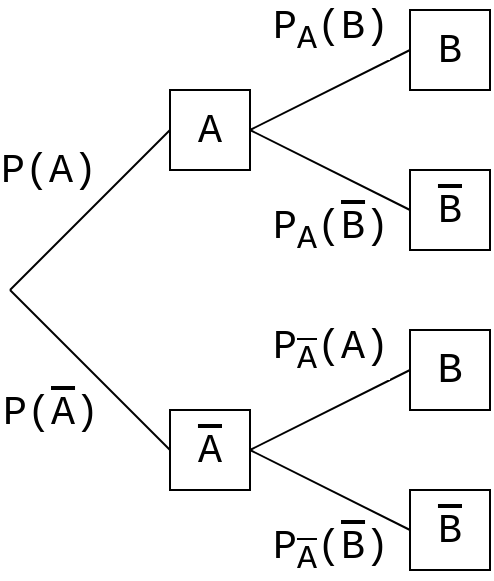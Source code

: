 <mxfile version="20.5.3" type="device"><diagram id="MGNocM6X7Zn234rfDUBi" name="Page-1"><mxGraphModel dx="782" dy="446" grid="1" gridSize="10" guides="1" tooltips="1" connect="1" arrows="1" fold="1" page="1" pageScale="1" pageWidth="827" pageHeight="1169" math="0" shadow="0"><root><mxCell id="0"/><mxCell id="1" parent="0"/><mxCell id="cUTxfCNXX-PB5Vxd0r7r-1" value="&lt;font style=&quot;font-size: 20px;&quot;&gt;A&lt;/font&gt;" style="whiteSpace=wrap;html=1;aspect=fixed;fontFamily=Courier New;" vertex="1" parent="1"><mxGeometry x="160" y="120" width="40" height="40" as="geometry"/></mxCell><mxCell id="cUTxfCNXX-PB5Vxd0r7r-2" value="&lt;div style=&quot;font-size: 20px;&quot;&gt;&lt;font style=&quot;font-size: 20px;&quot;&gt;&lt;span style=&quot;text-decoration: overline;&quot;&gt;A&lt;/span&gt;&lt;/font&gt;&lt;/div&gt;" style="whiteSpace=wrap;html=1;aspect=fixed;fontSize=14;fontFamily=Courier New;" vertex="1" parent="1"><mxGeometry x="160" y="280" width="40" height="40" as="geometry"/></mxCell><mxCell id="cUTxfCNXX-PB5Vxd0r7r-3" value="&lt;font style=&quot;font-size: 20px;&quot;&gt;B&lt;/font&gt;" style="whiteSpace=wrap;html=1;aspect=fixed;fontFamily=Courier New;" vertex="1" parent="1"><mxGeometry x="280" y="80" width="40" height="40" as="geometry"/></mxCell><mxCell id="cUTxfCNXX-PB5Vxd0r7r-4" value="&lt;font style=&quot;font-size: 20px;&quot;&gt;&lt;span style=&quot;text-decoration: overline;&quot;&gt;B&lt;/span&gt;&lt;/font&gt;" style="whiteSpace=wrap;html=1;aspect=fixed;fontSize=14;fontFamily=Courier New;" vertex="1" parent="1"><mxGeometry x="280" y="320" width="40" height="40" as="geometry"/></mxCell><mxCell id="cUTxfCNXX-PB5Vxd0r7r-5" value="P(A)" style="endArrow=none;html=1;rounded=0;fontSize=20;entryX=0;entryY=0.5;entryDx=0;entryDy=0;fontFamily=Courier New;" edge="1" parent="1" target="cUTxfCNXX-PB5Vxd0r7r-1"><mxGeometry y="28" width="50" height="50" relative="1" as="geometry"><mxPoint x="80" y="220" as="sourcePoint"/><mxPoint x="430" y="210" as="targetPoint"/><mxPoint x="-1" as="offset"/></mxGeometry></mxCell><mxCell id="cUTxfCNXX-PB5Vxd0r7r-6" value="P&lt;sub&gt;A&lt;/sub&gt;(B)" style="endArrow=none;html=1;rounded=0;fontSize=20;entryX=0;entryY=0.5;entryDx=0;entryDy=0;exitX=1;exitY=0.5;exitDx=0;exitDy=0;fontFamily=Courier New;" edge="1" parent="1" source="cUTxfCNXX-PB5Vxd0r7r-1" target="cUTxfCNXX-PB5Vxd0r7r-3"><mxGeometry x="0.3" y="27" width="50" height="50" relative="1" as="geometry"><mxPoint x="200" y="130" as="sourcePoint"/><mxPoint x="300" y="90" as="targetPoint"/><mxPoint as="offset"/></mxGeometry></mxCell><mxCell id="cUTxfCNXX-PB5Vxd0r7r-7" value="" style="endArrow=none;html=1;rounded=0;fontSize=20;entryX=0;entryY=0.5;entryDx=0;entryDy=0;" edge="1" parent="1" target="cUTxfCNXX-PB5Vxd0r7r-2"><mxGeometry width="50" height="50" relative="1" as="geometry"><mxPoint x="80" y="220" as="sourcePoint"/><mxPoint x="170" y="150" as="targetPoint"/></mxGeometry></mxCell><mxCell id="cUTxfCNXX-PB5Vxd0r7r-10" value="&lt;div&gt;P(&lt;font style=&quot;font-size: 20px;&quot;&gt;&lt;span style=&quot;text-decoration: overline;&quot;&gt;A&lt;/span&gt;&lt;/font&gt;)&lt;br&gt;&lt;/div&gt;" style="edgeLabel;html=1;align=center;verticalAlign=middle;resizable=0;points=[];fontSize=20;fontFamily=Courier New;" vertex="1" connectable="0" parent="cUTxfCNXX-PB5Vxd0r7r-7"><mxGeometry x="-0.348" y="1" relative="1" as="geometry"><mxPoint x="-7" y="35" as="offset"/></mxGeometry></mxCell><mxCell id="cUTxfCNXX-PB5Vxd0r7r-8" value="P&lt;sub&gt;&lt;span style=&quot;text-decoration: overline;&quot;&gt;A&lt;/span&gt;&lt;/sub&gt;(&lt;font style=&quot;font-size: 20px;&quot;&gt;&lt;span style=&quot;text-decoration: overline;&quot;&gt;B&lt;/span&gt;&lt;/font&gt;)" style="endArrow=none;html=1;rounded=0;fontSize=20;entryX=0;entryY=0.5;entryDx=0;entryDy=0;exitX=1;exitY=0.5;exitDx=0;exitDy=0;fontFamily=Courier New;" edge="1" parent="1" source="cUTxfCNXX-PB5Vxd0r7r-2" target="cUTxfCNXX-PB5Vxd0r7r-4"><mxGeometry x="0.3" y="-27" width="50" height="50" relative="1" as="geometry"><mxPoint x="230" y="220" as="sourcePoint"/><mxPoint x="280" y="180" as="targetPoint"/><mxPoint as="offset"/></mxGeometry></mxCell><mxCell id="cUTxfCNXX-PB5Vxd0r7r-11" value="&lt;font style=&quot;font-size: 20px;&quot;&gt;&lt;span style=&quot;text-decoration: overline;&quot;&gt;B&lt;/span&gt;&lt;/font&gt;" style="whiteSpace=wrap;html=1;aspect=fixed;fontSize=14;fontFamily=Courier New;" vertex="1" parent="1"><mxGeometry x="280" y="160" width="40" height="40" as="geometry"/></mxCell><mxCell id="cUTxfCNXX-PB5Vxd0r7r-12" value="P&lt;sub&gt;A&lt;/sub&gt;(&lt;font style=&quot;font-size: 20px;&quot;&gt;&lt;span style=&quot;text-decoration: overline;&quot;&gt;B&lt;/span&gt;&lt;/font&gt;)" style="endArrow=none;html=1;rounded=0;fontSize=20;entryX=0;entryY=0.5;entryDx=0;entryDy=0;exitX=1;exitY=0.5;exitDx=0;exitDy=0;fontFamily=Courier New;" edge="1" parent="1" target="cUTxfCNXX-PB5Vxd0r7r-11"><mxGeometry x="0.3" y="-27" width="50" height="50" relative="1" as="geometry"><mxPoint x="200" y="140" as="sourcePoint"/><mxPoint x="280" y="100" as="targetPoint"/><mxPoint as="offset"/></mxGeometry></mxCell><mxCell id="cUTxfCNXX-PB5Vxd0r7r-14" value="&lt;font style=&quot;font-size: 21px;&quot;&gt;B&lt;/font&gt;" style="whiteSpace=wrap;html=1;aspect=fixed;fontSize=14;fontFamily=Courier New;" vertex="1" parent="1"><mxGeometry x="280" y="240" width="40" height="40" as="geometry"/></mxCell><mxCell id="cUTxfCNXX-PB5Vxd0r7r-15" value="P&lt;sub&gt;&lt;span style=&quot;text-decoration: overline;&quot;&gt;A&lt;/span&gt;&lt;/sub&gt;(A)" style="endArrow=none;html=1;rounded=0;fontSize=20;entryX=0;entryY=0.5;entryDx=0;entryDy=0;exitX=1;exitY=0.5;exitDx=0;exitDy=0;fontFamily=Courier New;" edge="1" parent="1" target="cUTxfCNXX-PB5Vxd0r7r-14" source="cUTxfCNXX-PB5Vxd0r7r-2"><mxGeometry x="0.3" y="27" width="50" height="50" relative="1" as="geometry"><mxPoint x="200" y="220" as="sourcePoint"/><mxPoint x="280" y="100" as="targetPoint"/><mxPoint as="offset"/></mxGeometry></mxCell></root></mxGraphModel></diagram></mxfile>